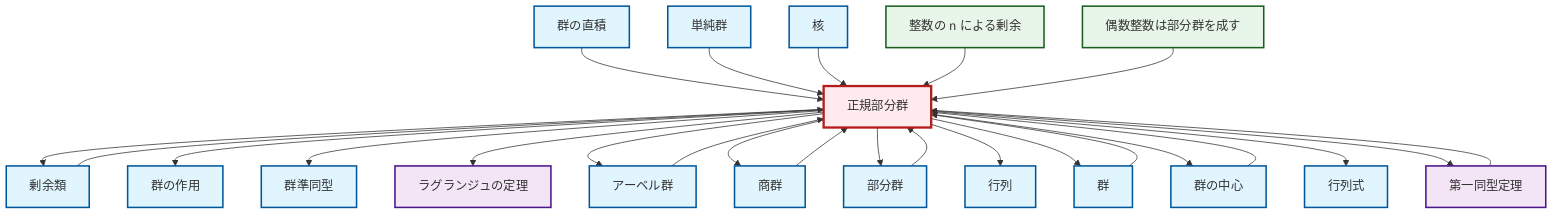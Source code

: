 graph TD
    classDef definition fill:#e1f5fe,stroke:#01579b,stroke-width:2px
    classDef theorem fill:#f3e5f5,stroke:#4a148c,stroke-width:2px
    classDef axiom fill:#fff3e0,stroke:#e65100,stroke-width:2px
    classDef example fill:#e8f5e9,stroke:#1b5e20,stroke-width:2px
    classDef current fill:#ffebee,stroke:#b71c1c,stroke-width:3px
    ex-quotient-integers-mod-n["整数の n による剰余"]:::example
    def-normal-subgroup["正規部分群"]:::definition
    def-direct-product["群の直積"]:::definition
    def-coset["剰余類"]:::definition
    def-center-of-group["群の中心"]:::definition
    def-subgroup["部分群"]:::definition
    def-kernel["核"]:::definition
    def-homomorphism["群準同型"]:::definition
    def-determinant["行列式"]:::definition
    ex-even-integers-subgroup["偶数整数は部分群を成す"]:::example
    def-abelian-group["アーベル群"]:::definition
    def-group-action["群の作用"]:::definition
    def-matrix["行列"]:::definition
    thm-first-isomorphism["第一同型定理"]:::theorem
    thm-lagrange["ラグランジュの定理"]:::theorem
    def-simple-group["単純群"]:::definition
    def-group["群"]:::definition
    def-quotient-group["商群"]:::definition
    def-coset --> def-normal-subgroup
    def-center-of-group --> def-normal-subgroup
    def-normal-subgroup --> def-coset
    def-direct-product --> def-normal-subgroup
    def-normal-subgroup --> def-group-action
    def-simple-group --> def-normal-subgroup
    def-normal-subgroup --> def-homomorphism
    def-subgroup --> def-normal-subgroup
    def-normal-subgroup --> thm-lagrange
    def-normal-subgroup --> def-abelian-group
    def-kernel --> def-normal-subgroup
    ex-quotient-integers-mod-n --> def-normal-subgroup
    def-normal-subgroup --> def-quotient-group
    thm-first-isomorphism --> def-normal-subgroup
    def-quotient-group --> def-normal-subgroup
    def-normal-subgroup --> def-subgroup
    def-normal-subgroup --> def-matrix
    def-group --> def-normal-subgroup
    def-normal-subgroup --> def-group
    def-normal-subgroup --> def-center-of-group
    def-normal-subgroup --> def-determinant
    def-normal-subgroup --> thm-first-isomorphism
    ex-even-integers-subgroup --> def-normal-subgroup
    def-abelian-group --> def-normal-subgroup
    class def-normal-subgroup current